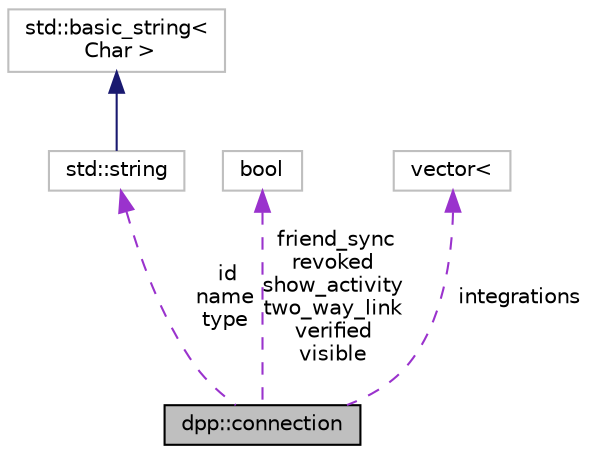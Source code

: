 digraph "dpp::connection"
{
 // INTERACTIVE_SVG=YES
 // LATEX_PDF_SIZE
  bgcolor="transparent";
  edge [fontname="Helvetica",fontsize="10",labelfontname="Helvetica",labelfontsize="10"];
  node [fontname="Helvetica",fontsize="10",shape=record];
  Node1 [label="dpp::connection",height=0.2,width=0.4,color="black", fillcolor="grey75", style="filled", fontcolor="black",tooltip="The connection object that the user has attached."];
  Node2 -> Node1 [dir="back",color="darkorchid3",fontsize="10",style="dashed",label=" id\nname\ntype" ,fontname="Helvetica"];
  Node2 [label="std::string",height=0.2,width=0.4,color="grey75",tooltip=" "];
  Node3 -> Node2 [dir="back",color="midnightblue",fontsize="10",style="solid",fontname="Helvetica"];
  Node3 [label="std::basic_string\<\l Char \>",height=0.2,width=0.4,color="grey75",tooltip=" "];
  Node4 -> Node1 [dir="back",color="darkorchid3",fontsize="10",style="dashed",label=" friend_sync\nrevoked\nshow_activity\ntwo_way_link\nverified\nvisible" ,fontname="Helvetica"];
  Node4 [label="bool",height=0.2,width=0.4,color="grey75",tooltip=" "];
  Node5 -> Node1 [dir="back",color="darkorchid3",fontsize="10",style="dashed",label=" integrations" ,fontname="Helvetica"];
  Node5 [label="vector\<",height=0.2,width=0.4,color="grey75",tooltip=" "];
}
